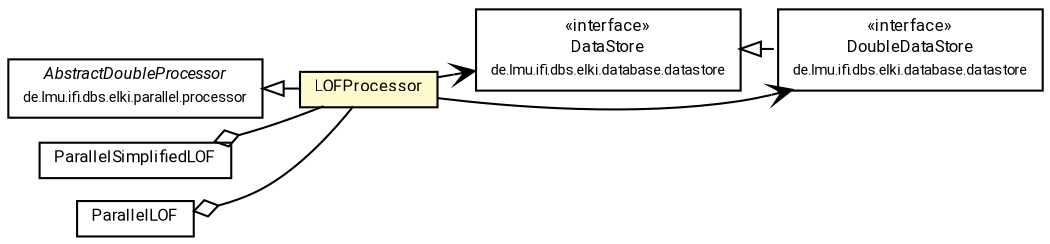 #!/usr/local/bin/dot
#
# Class diagram 
# Generated by UMLGraph version R5_7_2-60-g0e99a6 (http://www.spinellis.gr/umlgraph/)
#

digraph G {
	graph [fontnames="svg"]
	edge [fontname="Roboto",fontsize=7,labelfontname="Roboto",labelfontsize=7,color="black"];
	node [fontname="Roboto",fontcolor="black",fontsize=8,shape=plaintext,margin=0,width=0,height=0];
	nodesep=0.15;
	ranksep=0.25;
	rankdir=LR;
	// de.lmu.ifi.dbs.elki.database.datastore.DataStore<T>
	c6085113 [label=<<table title="de.lmu.ifi.dbs.elki.database.datastore.DataStore" border="0" cellborder="1" cellspacing="0" cellpadding="2" href="../../../../database/datastore/DataStore.html" target="_parent">
		<tr><td><table border="0" cellspacing="0" cellpadding="1">
		<tr><td align="center" balign="center"> &#171;interface&#187; </td></tr>
		<tr><td align="center" balign="center"> <font face="Roboto">DataStore</font> </td></tr>
		<tr><td align="center" balign="center"> <font face="Roboto" point-size="7.0">de.lmu.ifi.dbs.elki.database.datastore</font> </td></tr>
		</table></td></tr>
		</table>>, URL="../../../../database/datastore/DataStore.html"];
	// de.lmu.ifi.dbs.elki.database.datastore.DoubleDataStore
	c6085114 [label=<<table title="de.lmu.ifi.dbs.elki.database.datastore.DoubleDataStore" border="0" cellborder="1" cellspacing="0" cellpadding="2" href="../../../../database/datastore/DoubleDataStore.html" target="_parent">
		<tr><td><table border="0" cellspacing="0" cellpadding="1">
		<tr><td align="center" balign="center"> &#171;interface&#187; </td></tr>
		<tr><td align="center" balign="center"> <font face="Roboto">DoubleDataStore</font> </td></tr>
		<tr><td align="center" balign="center"> <font face="Roboto" point-size="7.0">de.lmu.ifi.dbs.elki.database.datastore</font> </td></tr>
		</table></td></tr>
		</table>>, URL="../../../../database/datastore/DoubleDataStore.html"];
	// de.lmu.ifi.dbs.elki.parallel.processor.AbstractDoubleProcessor
	c6085684 [label=<<table title="de.lmu.ifi.dbs.elki.parallel.processor.AbstractDoubleProcessor" border="0" cellborder="1" cellspacing="0" cellpadding="2" href="../../../../parallel/processor/AbstractDoubleProcessor.html" target="_parent">
		<tr><td><table border="0" cellspacing="0" cellpadding="1">
		<tr><td align="center" balign="center"> <font face="Roboto"><i>AbstractDoubleProcessor</i></font> </td></tr>
		<tr><td align="center" balign="center"> <font face="Roboto" point-size="7.0">de.lmu.ifi.dbs.elki.parallel.processor</font> </td></tr>
		</table></td></tr>
		</table>>, URL="../../../../parallel/processor/AbstractDoubleProcessor.html"];
	// de.lmu.ifi.dbs.elki.algorithm.outlier.lof.parallel.LOFProcessor
	c6086819 [label=<<table title="de.lmu.ifi.dbs.elki.algorithm.outlier.lof.parallel.LOFProcessor" border="0" cellborder="1" cellspacing="0" cellpadding="2" bgcolor="lemonChiffon" href="LOFProcessor.html" target="_parent">
		<tr><td><table border="0" cellspacing="0" cellpadding="1">
		<tr><td align="center" balign="center"> <font face="Roboto">LOFProcessor</font> </td></tr>
		</table></td></tr>
		</table>>, URL="LOFProcessor.html"];
	// de.lmu.ifi.dbs.elki.algorithm.outlier.lof.parallel.ParallelSimplifiedLOF<O>
	c6086821 [label=<<table title="de.lmu.ifi.dbs.elki.algorithm.outlier.lof.parallel.ParallelSimplifiedLOF" border="0" cellborder="1" cellspacing="0" cellpadding="2" href="ParallelSimplifiedLOF.html" target="_parent">
		<tr><td><table border="0" cellspacing="0" cellpadding="1">
		<tr><td align="center" balign="center"> <font face="Roboto">ParallelSimplifiedLOF</font> </td></tr>
		</table></td></tr>
		</table>>, URL="ParallelSimplifiedLOF.html"];
	// de.lmu.ifi.dbs.elki.algorithm.outlier.lof.parallel.ParallelLOF<O>
	c6086823 [label=<<table title="de.lmu.ifi.dbs.elki.algorithm.outlier.lof.parallel.ParallelLOF" border="0" cellborder="1" cellspacing="0" cellpadding="2" href="ParallelLOF.html" target="_parent">
		<tr><td><table border="0" cellspacing="0" cellpadding="1">
		<tr><td align="center" balign="center"> <font face="Roboto">ParallelLOF</font> </td></tr>
		</table></td></tr>
		</table>>, URL="ParallelLOF.html"];
	// de.lmu.ifi.dbs.elki.database.datastore.DoubleDataStore implements de.lmu.ifi.dbs.elki.database.datastore.DataStore<T>
	c6085113 -> c6085114 [arrowtail=empty,style=dashed,dir=back,weight=9];
	// de.lmu.ifi.dbs.elki.algorithm.outlier.lof.parallel.LOFProcessor extends de.lmu.ifi.dbs.elki.parallel.processor.AbstractDoubleProcessor
	c6085684 -> c6086819 [arrowtail=empty,dir=back,weight=10];
	// de.lmu.ifi.dbs.elki.algorithm.outlier.lof.parallel.ParallelSimplifiedLOF<O> has de.lmu.ifi.dbs.elki.algorithm.outlier.lof.parallel.LOFProcessor
	c6086821 -> c6086819 [arrowhead=none,arrowtail=ediamond,dir=back,weight=4];
	// de.lmu.ifi.dbs.elki.algorithm.outlier.lof.parallel.ParallelLOF<O> has de.lmu.ifi.dbs.elki.algorithm.outlier.lof.parallel.LOFProcessor
	c6086823 -> c6086819 [arrowhead=none,arrowtail=ediamond,dir=back,weight=4];
	// de.lmu.ifi.dbs.elki.algorithm.outlier.lof.parallel.LOFProcessor navassoc de.lmu.ifi.dbs.elki.database.datastore.DataStore<T>
	c6086819 -> c6085113 [arrowhead=open,weight=1];
	// de.lmu.ifi.dbs.elki.algorithm.outlier.lof.parallel.LOFProcessor navassoc de.lmu.ifi.dbs.elki.database.datastore.DoubleDataStore
	c6086819 -> c6085114 [arrowhead=open,weight=1];
}

